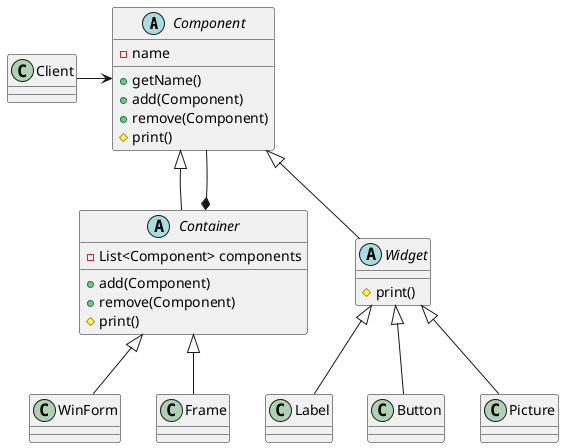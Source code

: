 @startuml

abstract class Component{
    - name
    + getName()
    + add(Component)
    + remove(Component)
    # print()
}
abstract class Container{
    - List<Component> components
    + add(Component)
    + remove(Component)
    # print()
}

class WinForm {
}

class Frame {
}
Component <|-- Container
Container <|-- WinForm
Container <|-- Frame

abstract class Widget{
    # print()
}
Component <|-- Widget

class Label
Widget  <|-- Label
Widget  <|-- Button
Widget  <|-- Picture

Container *-- Component

class Client

Client -> Component

@enduml
